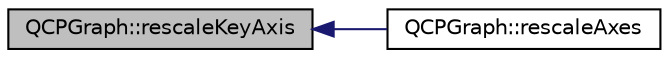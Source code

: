 digraph "QCPGraph::rescaleKeyAxis"
{
  edge [fontname="Helvetica",fontsize="10",labelfontname="Helvetica",labelfontsize="10"];
  node [fontname="Helvetica",fontsize="10",shape=record];
  rankdir="LR";
  Node657 [label="QCPGraph::rescaleKeyAxis",height=0.2,width=0.4,color="black", fillcolor="grey75", style="filled", fontcolor="black"];
  Node657 -> Node658 [dir="back",color="midnightblue",fontsize="10",style="solid",fontname="Helvetica"];
  Node658 [label="QCPGraph::rescaleAxes",height=0.2,width=0.4,color="black", fillcolor="white", style="filled",URL="$class_q_c_p_graph.html#a9c3909d6116e9d03978f057d41174e6a"];
}
